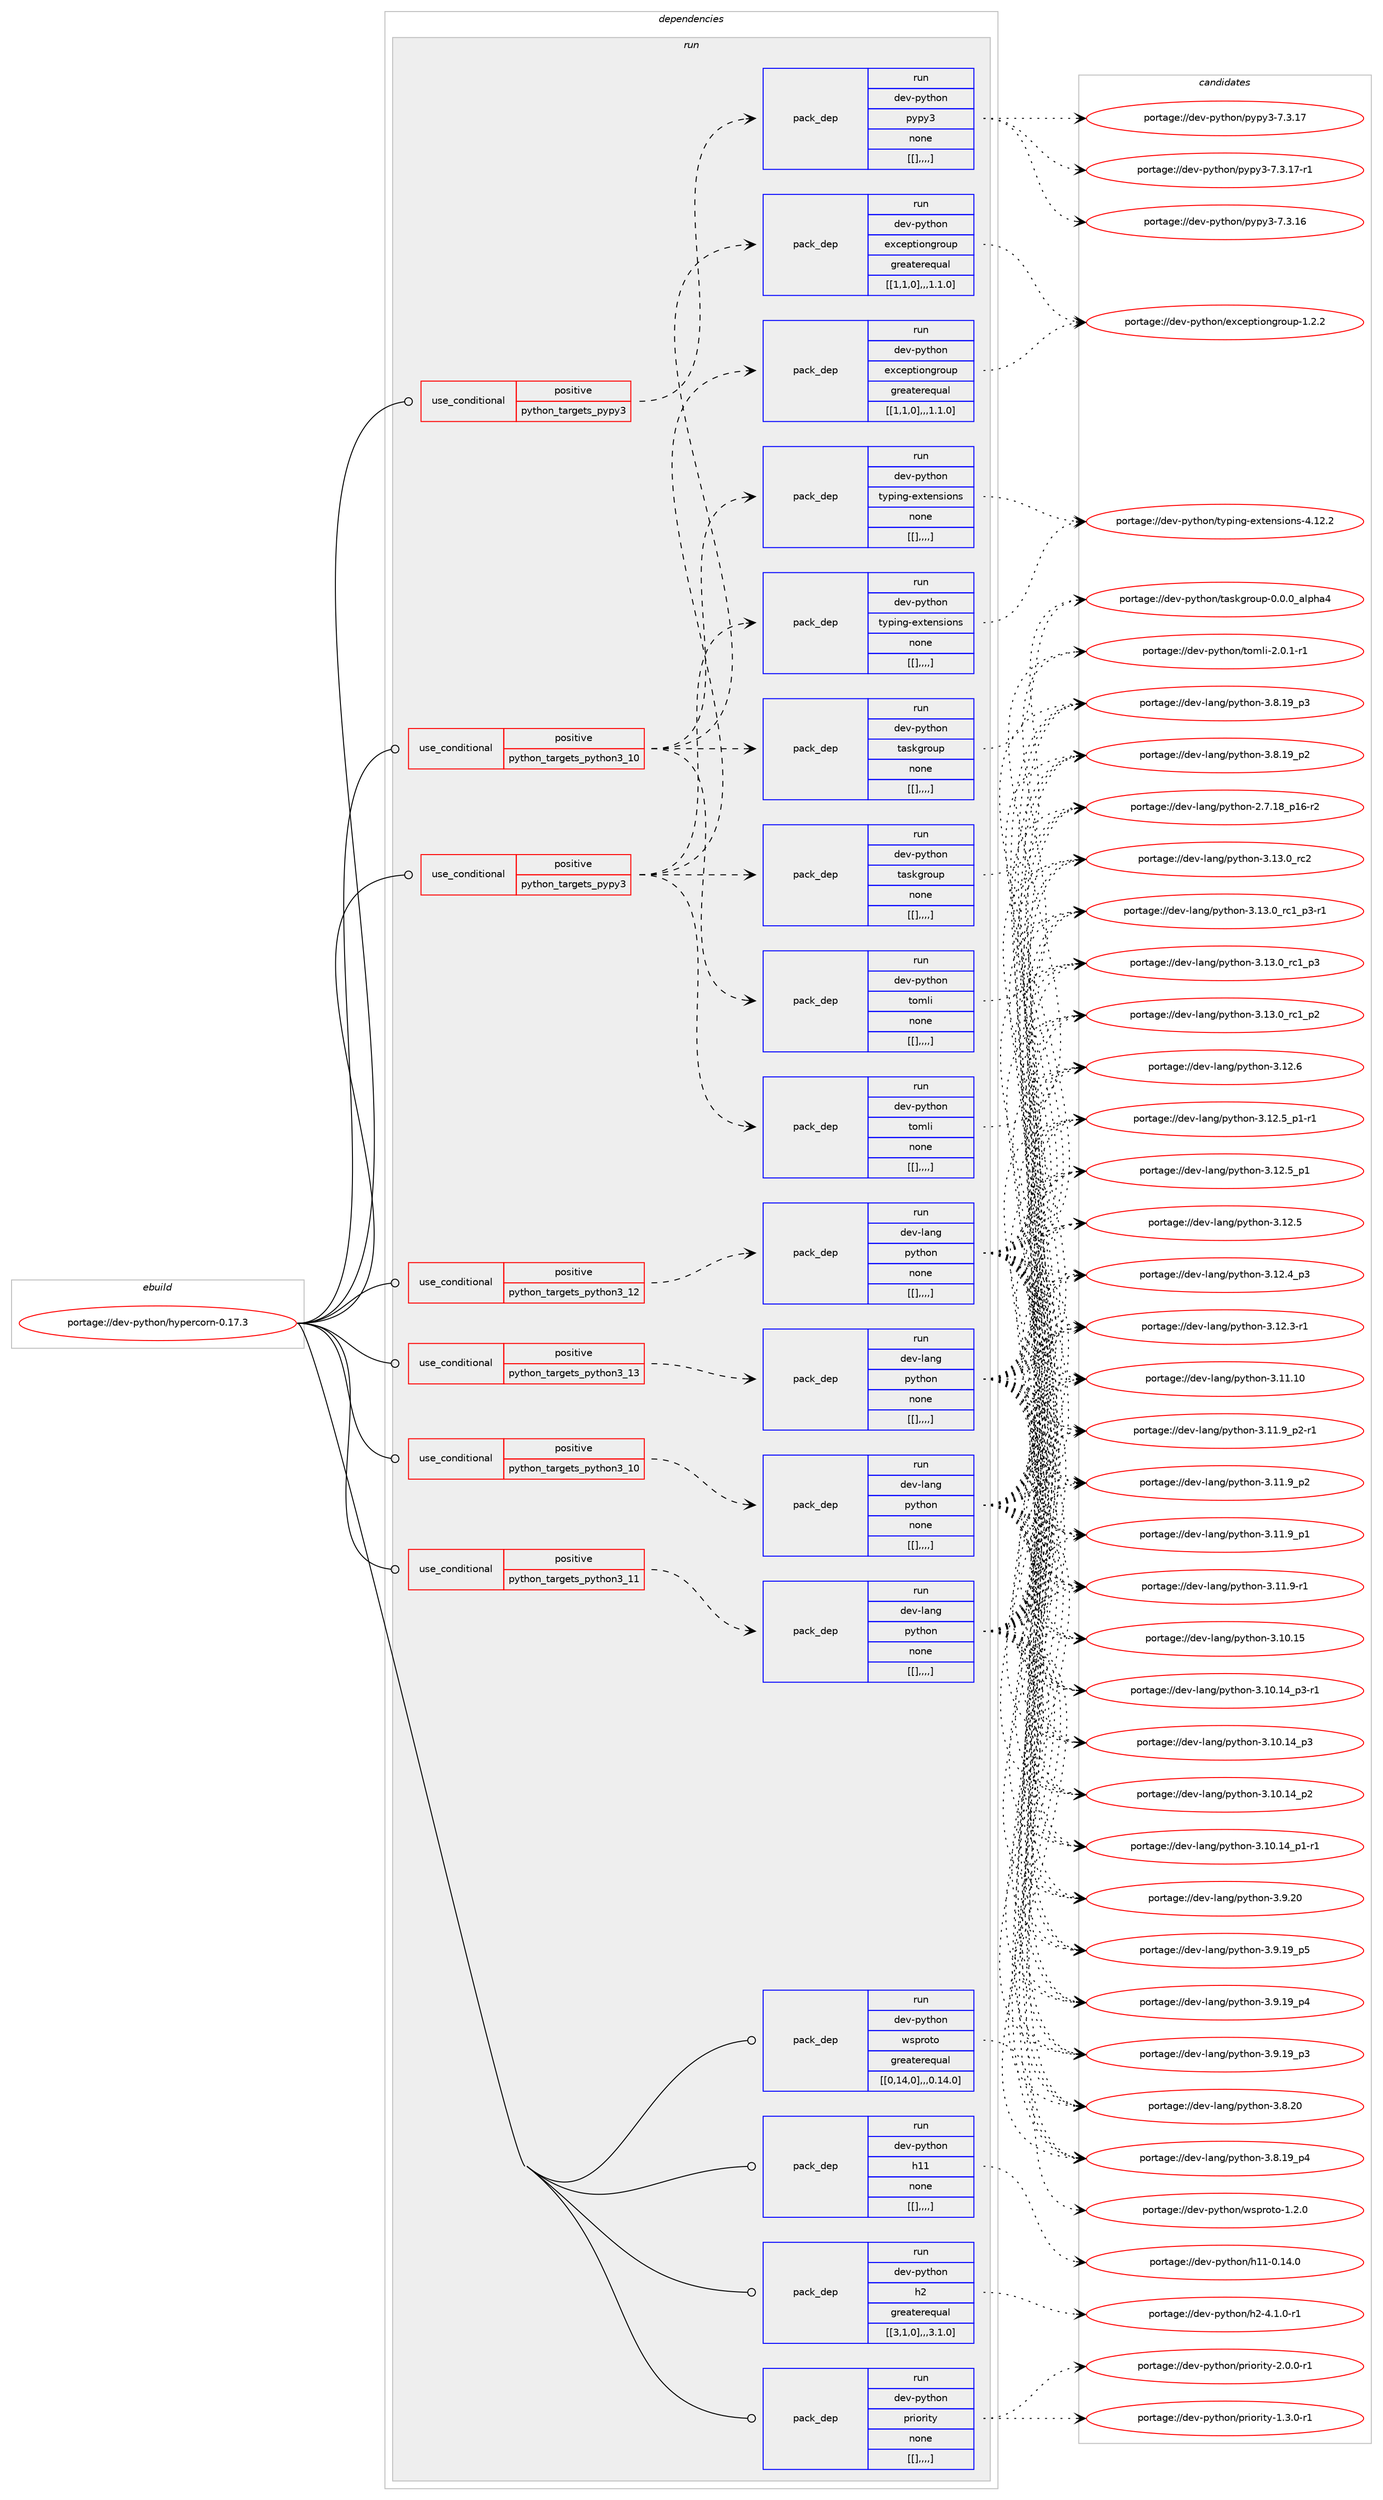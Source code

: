 digraph prolog {

# *************
# Graph options
# *************

newrank=true;
concentrate=true;
compound=true;
graph [rankdir=LR,fontname=Helvetica,fontsize=10,ranksep=1.5];#, ranksep=2.5, nodesep=0.2];
edge  [arrowhead=vee];
node  [fontname=Helvetica,fontsize=10];

# **********
# The ebuild
# **********

subgraph cluster_leftcol {
color=gray;
label=<<i>ebuild</i>>;
id [label="portage://dev-python/hypercorn-0.17.3", color=red, width=4, href="../dev-python/hypercorn-0.17.3.svg"];
}

# ****************
# The dependencies
# ****************

subgraph cluster_midcol {
color=gray;
label=<<i>dependencies</i>>;
subgraph cluster_compile {
fillcolor="#eeeeee";
style=filled;
label=<<i>compile</i>>;
}
subgraph cluster_compileandrun {
fillcolor="#eeeeee";
style=filled;
label=<<i>compile and run</i>>;
}
subgraph cluster_run {
fillcolor="#eeeeee";
style=filled;
label=<<i>run</i>>;
subgraph cond34015 {
dependency148844 [label=<<TABLE BORDER="0" CELLBORDER="1" CELLSPACING="0" CELLPADDING="4"><TR><TD ROWSPAN="3" CELLPADDING="10">use_conditional</TD></TR><TR><TD>positive</TD></TR><TR><TD>python_targets_pypy3</TD></TR></TABLE>>, shape=none, color=red];
subgraph pack113611 {
dependency148845 [label=<<TABLE BORDER="0" CELLBORDER="1" CELLSPACING="0" CELLPADDING="4" WIDTH="220"><TR><TD ROWSPAN="6" CELLPADDING="30">pack_dep</TD></TR><TR><TD WIDTH="110">run</TD></TR><TR><TD>dev-python</TD></TR><TR><TD>exceptiongroup</TD></TR><TR><TD>greaterequal</TD></TR><TR><TD>[[1,1,0],,,1.1.0]</TD></TR></TABLE>>, shape=none, color=blue];
}
dependency148844:e -> dependency148845:w [weight=20,style="dashed",arrowhead="vee"];
subgraph pack113612 {
dependency148846 [label=<<TABLE BORDER="0" CELLBORDER="1" CELLSPACING="0" CELLPADDING="4" WIDTH="220"><TR><TD ROWSPAN="6" CELLPADDING="30">pack_dep</TD></TR><TR><TD WIDTH="110">run</TD></TR><TR><TD>dev-python</TD></TR><TR><TD>taskgroup</TD></TR><TR><TD>none</TD></TR><TR><TD>[[],,,,]</TD></TR></TABLE>>, shape=none, color=blue];
}
dependency148844:e -> dependency148846:w [weight=20,style="dashed",arrowhead="vee"];
subgraph pack113613 {
dependency148847 [label=<<TABLE BORDER="0" CELLBORDER="1" CELLSPACING="0" CELLPADDING="4" WIDTH="220"><TR><TD ROWSPAN="6" CELLPADDING="30">pack_dep</TD></TR><TR><TD WIDTH="110">run</TD></TR><TR><TD>dev-python</TD></TR><TR><TD>tomli</TD></TR><TR><TD>none</TD></TR><TR><TD>[[],,,,]</TD></TR></TABLE>>, shape=none, color=blue];
}
dependency148844:e -> dependency148847:w [weight=20,style="dashed",arrowhead="vee"];
subgraph pack113614 {
dependency148848 [label=<<TABLE BORDER="0" CELLBORDER="1" CELLSPACING="0" CELLPADDING="4" WIDTH="220"><TR><TD ROWSPAN="6" CELLPADDING="30">pack_dep</TD></TR><TR><TD WIDTH="110">run</TD></TR><TR><TD>dev-python</TD></TR><TR><TD>typing-extensions</TD></TR><TR><TD>none</TD></TR><TR><TD>[[],,,,]</TD></TR></TABLE>>, shape=none, color=blue];
}
dependency148844:e -> dependency148848:w [weight=20,style="dashed",arrowhead="vee"];
}
id:e -> dependency148844:w [weight=20,style="solid",arrowhead="odot"];
subgraph cond34016 {
dependency148849 [label=<<TABLE BORDER="0" CELLBORDER="1" CELLSPACING="0" CELLPADDING="4"><TR><TD ROWSPAN="3" CELLPADDING="10">use_conditional</TD></TR><TR><TD>positive</TD></TR><TR><TD>python_targets_pypy3</TD></TR></TABLE>>, shape=none, color=red];
subgraph pack113615 {
dependency148850 [label=<<TABLE BORDER="0" CELLBORDER="1" CELLSPACING="0" CELLPADDING="4" WIDTH="220"><TR><TD ROWSPAN="6" CELLPADDING="30">pack_dep</TD></TR><TR><TD WIDTH="110">run</TD></TR><TR><TD>dev-python</TD></TR><TR><TD>pypy3</TD></TR><TR><TD>none</TD></TR><TR><TD>[[],,,,]</TD></TR></TABLE>>, shape=none, color=blue];
}
dependency148849:e -> dependency148850:w [weight=20,style="dashed",arrowhead="vee"];
}
id:e -> dependency148849:w [weight=20,style="solid",arrowhead="odot"];
subgraph cond34017 {
dependency148851 [label=<<TABLE BORDER="0" CELLBORDER="1" CELLSPACING="0" CELLPADDING="4"><TR><TD ROWSPAN="3" CELLPADDING="10">use_conditional</TD></TR><TR><TD>positive</TD></TR><TR><TD>python_targets_python3_10</TD></TR></TABLE>>, shape=none, color=red];
subgraph pack113616 {
dependency148852 [label=<<TABLE BORDER="0" CELLBORDER="1" CELLSPACING="0" CELLPADDING="4" WIDTH="220"><TR><TD ROWSPAN="6" CELLPADDING="30">pack_dep</TD></TR><TR><TD WIDTH="110">run</TD></TR><TR><TD>dev-lang</TD></TR><TR><TD>python</TD></TR><TR><TD>none</TD></TR><TR><TD>[[],,,,]</TD></TR></TABLE>>, shape=none, color=blue];
}
dependency148851:e -> dependency148852:w [weight=20,style="dashed",arrowhead="vee"];
}
id:e -> dependency148851:w [weight=20,style="solid",arrowhead="odot"];
subgraph cond34018 {
dependency148853 [label=<<TABLE BORDER="0" CELLBORDER="1" CELLSPACING="0" CELLPADDING="4"><TR><TD ROWSPAN="3" CELLPADDING="10">use_conditional</TD></TR><TR><TD>positive</TD></TR><TR><TD>python_targets_python3_10</TD></TR></TABLE>>, shape=none, color=red];
subgraph pack113617 {
dependency148854 [label=<<TABLE BORDER="0" CELLBORDER="1" CELLSPACING="0" CELLPADDING="4" WIDTH="220"><TR><TD ROWSPAN="6" CELLPADDING="30">pack_dep</TD></TR><TR><TD WIDTH="110">run</TD></TR><TR><TD>dev-python</TD></TR><TR><TD>exceptiongroup</TD></TR><TR><TD>greaterequal</TD></TR><TR><TD>[[1,1,0],,,1.1.0]</TD></TR></TABLE>>, shape=none, color=blue];
}
dependency148853:e -> dependency148854:w [weight=20,style="dashed",arrowhead="vee"];
subgraph pack113618 {
dependency148855 [label=<<TABLE BORDER="0" CELLBORDER="1" CELLSPACING="0" CELLPADDING="4" WIDTH="220"><TR><TD ROWSPAN="6" CELLPADDING="30">pack_dep</TD></TR><TR><TD WIDTH="110">run</TD></TR><TR><TD>dev-python</TD></TR><TR><TD>taskgroup</TD></TR><TR><TD>none</TD></TR><TR><TD>[[],,,,]</TD></TR></TABLE>>, shape=none, color=blue];
}
dependency148853:e -> dependency148855:w [weight=20,style="dashed",arrowhead="vee"];
subgraph pack113619 {
dependency148856 [label=<<TABLE BORDER="0" CELLBORDER="1" CELLSPACING="0" CELLPADDING="4" WIDTH="220"><TR><TD ROWSPAN="6" CELLPADDING="30">pack_dep</TD></TR><TR><TD WIDTH="110">run</TD></TR><TR><TD>dev-python</TD></TR><TR><TD>tomli</TD></TR><TR><TD>none</TD></TR><TR><TD>[[],,,,]</TD></TR></TABLE>>, shape=none, color=blue];
}
dependency148853:e -> dependency148856:w [weight=20,style="dashed",arrowhead="vee"];
subgraph pack113620 {
dependency148857 [label=<<TABLE BORDER="0" CELLBORDER="1" CELLSPACING="0" CELLPADDING="4" WIDTH="220"><TR><TD ROWSPAN="6" CELLPADDING="30">pack_dep</TD></TR><TR><TD WIDTH="110">run</TD></TR><TR><TD>dev-python</TD></TR><TR><TD>typing-extensions</TD></TR><TR><TD>none</TD></TR><TR><TD>[[],,,,]</TD></TR></TABLE>>, shape=none, color=blue];
}
dependency148853:e -> dependency148857:w [weight=20,style="dashed",arrowhead="vee"];
}
id:e -> dependency148853:w [weight=20,style="solid",arrowhead="odot"];
subgraph cond34019 {
dependency148858 [label=<<TABLE BORDER="0" CELLBORDER="1" CELLSPACING="0" CELLPADDING="4"><TR><TD ROWSPAN="3" CELLPADDING="10">use_conditional</TD></TR><TR><TD>positive</TD></TR><TR><TD>python_targets_python3_11</TD></TR></TABLE>>, shape=none, color=red];
subgraph pack113621 {
dependency148859 [label=<<TABLE BORDER="0" CELLBORDER="1" CELLSPACING="0" CELLPADDING="4" WIDTH="220"><TR><TD ROWSPAN="6" CELLPADDING="30">pack_dep</TD></TR><TR><TD WIDTH="110">run</TD></TR><TR><TD>dev-lang</TD></TR><TR><TD>python</TD></TR><TR><TD>none</TD></TR><TR><TD>[[],,,,]</TD></TR></TABLE>>, shape=none, color=blue];
}
dependency148858:e -> dependency148859:w [weight=20,style="dashed",arrowhead="vee"];
}
id:e -> dependency148858:w [weight=20,style="solid",arrowhead="odot"];
subgraph cond34020 {
dependency148860 [label=<<TABLE BORDER="0" CELLBORDER="1" CELLSPACING="0" CELLPADDING="4"><TR><TD ROWSPAN="3" CELLPADDING="10">use_conditional</TD></TR><TR><TD>positive</TD></TR><TR><TD>python_targets_python3_12</TD></TR></TABLE>>, shape=none, color=red];
subgraph pack113622 {
dependency148861 [label=<<TABLE BORDER="0" CELLBORDER="1" CELLSPACING="0" CELLPADDING="4" WIDTH="220"><TR><TD ROWSPAN="6" CELLPADDING="30">pack_dep</TD></TR><TR><TD WIDTH="110">run</TD></TR><TR><TD>dev-lang</TD></TR><TR><TD>python</TD></TR><TR><TD>none</TD></TR><TR><TD>[[],,,,]</TD></TR></TABLE>>, shape=none, color=blue];
}
dependency148860:e -> dependency148861:w [weight=20,style="dashed",arrowhead="vee"];
}
id:e -> dependency148860:w [weight=20,style="solid",arrowhead="odot"];
subgraph cond34021 {
dependency148862 [label=<<TABLE BORDER="0" CELLBORDER="1" CELLSPACING="0" CELLPADDING="4"><TR><TD ROWSPAN="3" CELLPADDING="10">use_conditional</TD></TR><TR><TD>positive</TD></TR><TR><TD>python_targets_python3_13</TD></TR></TABLE>>, shape=none, color=red];
subgraph pack113623 {
dependency148863 [label=<<TABLE BORDER="0" CELLBORDER="1" CELLSPACING="0" CELLPADDING="4" WIDTH="220"><TR><TD ROWSPAN="6" CELLPADDING="30">pack_dep</TD></TR><TR><TD WIDTH="110">run</TD></TR><TR><TD>dev-lang</TD></TR><TR><TD>python</TD></TR><TR><TD>none</TD></TR><TR><TD>[[],,,,]</TD></TR></TABLE>>, shape=none, color=blue];
}
dependency148862:e -> dependency148863:w [weight=20,style="dashed",arrowhead="vee"];
}
id:e -> dependency148862:w [weight=20,style="solid",arrowhead="odot"];
subgraph pack113624 {
dependency148864 [label=<<TABLE BORDER="0" CELLBORDER="1" CELLSPACING="0" CELLPADDING="4" WIDTH="220"><TR><TD ROWSPAN="6" CELLPADDING="30">pack_dep</TD></TR><TR><TD WIDTH="110">run</TD></TR><TR><TD>dev-python</TD></TR><TR><TD>h11</TD></TR><TR><TD>none</TD></TR><TR><TD>[[],,,,]</TD></TR></TABLE>>, shape=none, color=blue];
}
id:e -> dependency148864:w [weight=20,style="solid",arrowhead="odot"];
subgraph pack113625 {
dependency148865 [label=<<TABLE BORDER="0" CELLBORDER="1" CELLSPACING="0" CELLPADDING="4" WIDTH="220"><TR><TD ROWSPAN="6" CELLPADDING="30">pack_dep</TD></TR><TR><TD WIDTH="110">run</TD></TR><TR><TD>dev-python</TD></TR><TR><TD>h2</TD></TR><TR><TD>greaterequal</TD></TR><TR><TD>[[3,1,0],,,3.1.0]</TD></TR></TABLE>>, shape=none, color=blue];
}
id:e -> dependency148865:w [weight=20,style="solid",arrowhead="odot"];
subgraph pack113626 {
dependency148866 [label=<<TABLE BORDER="0" CELLBORDER="1" CELLSPACING="0" CELLPADDING="4" WIDTH="220"><TR><TD ROWSPAN="6" CELLPADDING="30">pack_dep</TD></TR><TR><TD WIDTH="110">run</TD></TR><TR><TD>dev-python</TD></TR><TR><TD>priority</TD></TR><TR><TD>none</TD></TR><TR><TD>[[],,,,]</TD></TR></TABLE>>, shape=none, color=blue];
}
id:e -> dependency148866:w [weight=20,style="solid",arrowhead="odot"];
subgraph pack113627 {
dependency148867 [label=<<TABLE BORDER="0" CELLBORDER="1" CELLSPACING="0" CELLPADDING="4" WIDTH="220"><TR><TD ROWSPAN="6" CELLPADDING="30">pack_dep</TD></TR><TR><TD WIDTH="110">run</TD></TR><TR><TD>dev-python</TD></TR><TR><TD>wsproto</TD></TR><TR><TD>greaterequal</TD></TR><TR><TD>[[0,14,0],,,0.14.0]</TD></TR></TABLE>>, shape=none, color=blue];
}
id:e -> dependency148867:w [weight=20,style="solid",arrowhead="odot"];
}
}

# **************
# The candidates
# **************

subgraph cluster_choices {
rank=same;
color=gray;
label=<<i>candidates</i>>;

subgraph choice113611 {
color=black;
nodesep=1;
choice100101118451121211161041111104710112099101112116105111110103114111117112454946504650 [label="portage://dev-python/exceptiongroup-1.2.2", color=red, width=4,href="../dev-python/exceptiongroup-1.2.2.svg"];
dependency148845:e -> choice100101118451121211161041111104710112099101112116105111110103114111117112454946504650:w [style=dotted,weight="100"];
}
subgraph choice113612 {
color=black;
nodesep=1;
choice10010111845112121116104111110471169711510710311411111711245484648464895971081121049752 [label="portage://dev-python/taskgroup-0.0.0_alpha4", color=red, width=4,href="../dev-python/taskgroup-0.0.0_alpha4.svg"];
dependency148846:e -> choice10010111845112121116104111110471169711510710311411111711245484648464895971081121049752:w [style=dotted,weight="100"];
}
subgraph choice113613 {
color=black;
nodesep=1;
choice10010111845112121116104111110471161111091081054550464846494511449 [label="portage://dev-python/tomli-2.0.1-r1", color=red, width=4,href="../dev-python/tomli-2.0.1-r1.svg"];
dependency148847:e -> choice10010111845112121116104111110471161111091081054550464846494511449:w [style=dotted,weight="100"];
}
subgraph choice113614 {
color=black;
nodesep=1;
choice10010111845112121116104111110471161211121051101034510112011610111011510511111011545524649504650 [label="portage://dev-python/typing-extensions-4.12.2", color=red, width=4,href="../dev-python/typing-extensions-4.12.2.svg"];
dependency148848:e -> choice10010111845112121116104111110471161211121051101034510112011610111011510511111011545524649504650:w [style=dotted,weight="100"];
}
subgraph choice113615 {
color=black;
nodesep=1;
choice100101118451121211161041111104711212111212151455546514649554511449 [label="portage://dev-python/pypy3-7.3.17-r1", color=red, width=4,href="../dev-python/pypy3-7.3.17-r1.svg"];
choice10010111845112121116104111110471121211121215145554651464955 [label="portage://dev-python/pypy3-7.3.17", color=red, width=4,href="../dev-python/pypy3-7.3.17.svg"];
choice10010111845112121116104111110471121211121215145554651464954 [label="portage://dev-python/pypy3-7.3.16", color=red, width=4,href="../dev-python/pypy3-7.3.16.svg"];
dependency148850:e -> choice100101118451121211161041111104711212111212151455546514649554511449:w [style=dotted,weight="100"];
dependency148850:e -> choice10010111845112121116104111110471121211121215145554651464955:w [style=dotted,weight="100"];
dependency148850:e -> choice10010111845112121116104111110471121211121215145554651464954:w [style=dotted,weight="100"];
}
subgraph choice113616 {
color=black;
nodesep=1;
choice10010111845108971101034711212111610411111045514649514648951149950 [label="portage://dev-lang/python-3.13.0_rc2", color=red, width=4,href="../dev-lang/python-3.13.0_rc2.svg"];
choice1001011184510897110103471121211161041111104551464951464895114994995112514511449 [label="portage://dev-lang/python-3.13.0_rc1_p3-r1", color=red, width=4,href="../dev-lang/python-3.13.0_rc1_p3-r1.svg"];
choice100101118451089711010347112121116104111110455146495146489511499499511251 [label="portage://dev-lang/python-3.13.0_rc1_p3", color=red, width=4,href="../dev-lang/python-3.13.0_rc1_p3.svg"];
choice100101118451089711010347112121116104111110455146495146489511499499511250 [label="portage://dev-lang/python-3.13.0_rc1_p2", color=red, width=4,href="../dev-lang/python-3.13.0_rc1_p2.svg"];
choice10010111845108971101034711212111610411111045514649504654 [label="portage://dev-lang/python-3.12.6", color=red, width=4,href="../dev-lang/python-3.12.6.svg"];
choice1001011184510897110103471121211161041111104551464950465395112494511449 [label="portage://dev-lang/python-3.12.5_p1-r1", color=red, width=4,href="../dev-lang/python-3.12.5_p1-r1.svg"];
choice100101118451089711010347112121116104111110455146495046539511249 [label="portage://dev-lang/python-3.12.5_p1", color=red, width=4,href="../dev-lang/python-3.12.5_p1.svg"];
choice10010111845108971101034711212111610411111045514649504653 [label="portage://dev-lang/python-3.12.5", color=red, width=4,href="../dev-lang/python-3.12.5.svg"];
choice100101118451089711010347112121116104111110455146495046529511251 [label="portage://dev-lang/python-3.12.4_p3", color=red, width=4,href="../dev-lang/python-3.12.4_p3.svg"];
choice100101118451089711010347112121116104111110455146495046514511449 [label="portage://dev-lang/python-3.12.3-r1", color=red, width=4,href="../dev-lang/python-3.12.3-r1.svg"];
choice1001011184510897110103471121211161041111104551464949464948 [label="portage://dev-lang/python-3.11.10", color=red, width=4,href="../dev-lang/python-3.11.10.svg"];
choice1001011184510897110103471121211161041111104551464949465795112504511449 [label="portage://dev-lang/python-3.11.9_p2-r1", color=red, width=4,href="../dev-lang/python-3.11.9_p2-r1.svg"];
choice100101118451089711010347112121116104111110455146494946579511250 [label="portage://dev-lang/python-3.11.9_p2", color=red, width=4,href="../dev-lang/python-3.11.9_p2.svg"];
choice100101118451089711010347112121116104111110455146494946579511249 [label="portage://dev-lang/python-3.11.9_p1", color=red, width=4,href="../dev-lang/python-3.11.9_p1.svg"];
choice100101118451089711010347112121116104111110455146494946574511449 [label="portage://dev-lang/python-3.11.9-r1", color=red, width=4,href="../dev-lang/python-3.11.9-r1.svg"];
choice1001011184510897110103471121211161041111104551464948464953 [label="portage://dev-lang/python-3.10.15", color=red, width=4,href="../dev-lang/python-3.10.15.svg"];
choice100101118451089711010347112121116104111110455146494846495295112514511449 [label="portage://dev-lang/python-3.10.14_p3-r1", color=red, width=4,href="../dev-lang/python-3.10.14_p3-r1.svg"];
choice10010111845108971101034711212111610411111045514649484649529511251 [label="portage://dev-lang/python-3.10.14_p3", color=red, width=4,href="../dev-lang/python-3.10.14_p3.svg"];
choice10010111845108971101034711212111610411111045514649484649529511250 [label="portage://dev-lang/python-3.10.14_p2", color=red, width=4,href="../dev-lang/python-3.10.14_p2.svg"];
choice100101118451089711010347112121116104111110455146494846495295112494511449 [label="portage://dev-lang/python-3.10.14_p1-r1", color=red, width=4,href="../dev-lang/python-3.10.14_p1-r1.svg"];
choice10010111845108971101034711212111610411111045514657465048 [label="portage://dev-lang/python-3.9.20", color=red, width=4,href="../dev-lang/python-3.9.20.svg"];
choice100101118451089711010347112121116104111110455146574649579511253 [label="portage://dev-lang/python-3.9.19_p5", color=red, width=4,href="../dev-lang/python-3.9.19_p5.svg"];
choice100101118451089711010347112121116104111110455146574649579511252 [label="portage://dev-lang/python-3.9.19_p4", color=red, width=4,href="../dev-lang/python-3.9.19_p4.svg"];
choice100101118451089711010347112121116104111110455146574649579511251 [label="portage://dev-lang/python-3.9.19_p3", color=red, width=4,href="../dev-lang/python-3.9.19_p3.svg"];
choice10010111845108971101034711212111610411111045514656465048 [label="portage://dev-lang/python-3.8.20", color=red, width=4,href="../dev-lang/python-3.8.20.svg"];
choice100101118451089711010347112121116104111110455146564649579511252 [label="portage://dev-lang/python-3.8.19_p4", color=red, width=4,href="../dev-lang/python-3.8.19_p4.svg"];
choice100101118451089711010347112121116104111110455146564649579511251 [label="portage://dev-lang/python-3.8.19_p3", color=red, width=4,href="../dev-lang/python-3.8.19_p3.svg"];
choice100101118451089711010347112121116104111110455146564649579511250 [label="portage://dev-lang/python-3.8.19_p2", color=red, width=4,href="../dev-lang/python-3.8.19_p2.svg"];
choice100101118451089711010347112121116104111110455046554649569511249544511450 [label="portage://dev-lang/python-2.7.18_p16-r2", color=red, width=4,href="../dev-lang/python-2.7.18_p16-r2.svg"];
dependency148852:e -> choice10010111845108971101034711212111610411111045514649514648951149950:w [style=dotted,weight="100"];
dependency148852:e -> choice1001011184510897110103471121211161041111104551464951464895114994995112514511449:w [style=dotted,weight="100"];
dependency148852:e -> choice100101118451089711010347112121116104111110455146495146489511499499511251:w [style=dotted,weight="100"];
dependency148852:e -> choice100101118451089711010347112121116104111110455146495146489511499499511250:w [style=dotted,weight="100"];
dependency148852:e -> choice10010111845108971101034711212111610411111045514649504654:w [style=dotted,weight="100"];
dependency148852:e -> choice1001011184510897110103471121211161041111104551464950465395112494511449:w [style=dotted,weight="100"];
dependency148852:e -> choice100101118451089711010347112121116104111110455146495046539511249:w [style=dotted,weight="100"];
dependency148852:e -> choice10010111845108971101034711212111610411111045514649504653:w [style=dotted,weight="100"];
dependency148852:e -> choice100101118451089711010347112121116104111110455146495046529511251:w [style=dotted,weight="100"];
dependency148852:e -> choice100101118451089711010347112121116104111110455146495046514511449:w [style=dotted,weight="100"];
dependency148852:e -> choice1001011184510897110103471121211161041111104551464949464948:w [style=dotted,weight="100"];
dependency148852:e -> choice1001011184510897110103471121211161041111104551464949465795112504511449:w [style=dotted,weight="100"];
dependency148852:e -> choice100101118451089711010347112121116104111110455146494946579511250:w [style=dotted,weight="100"];
dependency148852:e -> choice100101118451089711010347112121116104111110455146494946579511249:w [style=dotted,weight="100"];
dependency148852:e -> choice100101118451089711010347112121116104111110455146494946574511449:w [style=dotted,weight="100"];
dependency148852:e -> choice1001011184510897110103471121211161041111104551464948464953:w [style=dotted,weight="100"];
dependency148852:e -> choice100101118451089711010347112121116104111110455146494846495295112514511449:w [style=dotted,weight="100"];
dependency148852:e -> choice10010111845108971101034711212111610411111045514649484649529511251:w [style=dotted,weight="100"];
dependency148852:e -> choice10010111845108971101034711212111610411111045514649484649529511250:w [style=dotted,weight="100"];
dependency148852:e -> choice100101118451089711010347112121116104111110455146494846495295112494511449:w [style=dotted,weight="100"];
dependency148852:e -> choice10010111845108971101034711212111610411111045514657465048:w [style=dotted,weight="100"];
dependency148852:e -> choice100101118451089711010347112121116104111110455146574649579511253:w [style=dotted,weight="100"];
dependency148852:e -> choice100101118451089711010347112121116104111110455146574649579511252:w [style=dotted,weight="100"];
dependency148852:e -> choice100101118451089711010347112121116104111110455146574649579511251:w [style=dotted,weight="100"];
dependency148852:e -> choice10010111845108971101034711212111610411111045514656465048:w [style=dotted,weight="100"];
dependency148852:e -> choice100101118451089711010347112121116104111110455146564649579511252:w [style=dotted,weight="100"];
dependency148852:e -> choice100101118451089711010347112121116104111110455146564649579511251:w [style=dotted,weight="100"];
dependency148852:e -> choice100101118451089711010347112121116104111110455146564649579511250:w [style=dotted,weight="100"];
dependency148852:e -> choice100101118451089711010347112121116104111110455046554649569511249544511450:w [style=dotted,weight="100"];
}
subgraph choice113617 {
color=black;
nodesep=1;
choice100101118451121211161041111104710112099101112116105111110103114111117112454946504650 [label="portage://dev-python/exceptiongroup-1.2.2", color=red, width=4,href="../dev-python/exceptiongroup-1.2.2.svg"];
dependency148854:e -> choice100101118451121211161041111104710112099101112116105111110103114111117112454946504650:w [style=dotted,weight="100"];
}
subgraph choice113618 {
color=black;
nodesep=1;
choice10010111845112121116104111110471169711510710311411111711245484648464895971081121049752 [label="portage://dev-python/taskgroup-0.0.0_alpha4", color=red, width=4,href="../dev-python/taskgroup-0.0.0_alpha4.svg"];
dependency148855:e -> choice10010111845112121116104111110471169711510710311411111711245484648464895971081121049752:w [style=dotted,weight="100"];
}
subgraph choice113619 {
color=black;
nodesep=1;
choice10010111845112121116104111110471161111091081054550464846494511449 [label="portage://dev-python/tomli-2.0.1-r1", color=red, width=4,href="../dev-python/tomli-2.0.1-r1.svg"];
dependency148856:e -> choice10010111845112121116104111110471161111091081054550464846494511449:w [style=dotted,weight="100"];
}
subgraph choice113620 {
color=black;
nodesep=1;
choice10010111845112121116104111110471161211121051101034510112011610111011510511111011545524649504650 [label="portage://dev-python/typing-extensions-4.12.2", color=red, width=4,href="../dev-python/typing-extensions-4.12.2.svg"];
dependency148857:e -> choice10010111845112121116104111110471161211121051101034510112011610111011510511111011545524649504650:w [style=dotted,weight="100"];
}
subgraph choice113621 {
color=black;
nodesep=1;
choice10010111845108971101034711212111610411111045514649514648951149950 [label="portage://dev-lang/python-3.13.0_rc2", color=red, width=4,href="../dev-lang/python-3.13.0_rc2.svg"];
choice1001011184510897110103471121211161041111104551464951464895114994995112514511449 [label="portage://dev-lang/python-3.13.0_rc1_p3-r1", color=red, width=4,href="../dev-lang/python-3.13.0_rc1_p3-r1.svg"];
choice100101118451089711010347112121116104111110455146495146489511499499511251 [label="portage://dev-lang/python-3.13.0_rc1_p3", color=red, width=4,href="../dev-lang/python-3.13.0_rc1_p3.svg"];
choice100101118451089711010347112121116104111110455146495146489511499499511250 [label="portage://dev-lang/python-3.13.0_rc1_p2", color=red, width=4,href="../dev-lang/python-3.13.0_rc1_p2.svg"];
choice10010111845108971101034711212111610411111045514649504654 [label="portage://dev-lang/python-3.12.6", color=red, width=4,href="../dev-lang/python-3.12.6.svg"];
choice1001011184510897110103471121211161041111104551464950465395112494511449 [label="portage://dev-lang/python-3.12.5_p1-r1", color=red, width=4,href="../dev-lang/python-3.12.5_p1-r1.svg"];
choice100101118451089711010347112121116104111110455146495046539511249 [label="portage://dev-lang/python-3.12.5_p1", color=red, width=4,href="../dev-lang/python-3.12.5_p1.svg"];
choice10010111845108971101034711212111610411111045514649504653 [label="portage://dev-lang/python-3.12.5", color=red, width=4,href="../dev-lang/python-3.12.5.svg"];
choice100101118451089711010347112121116104111110455146495046529511251 [label="portage://dev-lang/python-3.12.4_p3", color=red, width=4,href="../dev-lang/python-3.12.4_p3.svg"];
choice100101118451089711010347112121116104111110455146495046514511449 [label="portage://dev-lang/python-3.12.3-r1", color=red, width=4,href="../dev-lang/python-3.12.3-r1.svg"];
choice1001011184510897110103471121211161041111104551464949464948 [label="portage://dev-lang/python-3.11.10", color=red, width=4,href="../dev-lang/python-3.11.10.svg"];
choice1001011184510897110103471121211161041111104551464949465795112504511449 [label="portage://dev-lang/python-3.11.9_p2-r1", color=red, width=4,href="../dev-lang/python-3.11.9_p2-r1.svg"];
choice100101118451089711010347112121116104111110455146494946579511250 [label="portage://dev-lang/python-3.11.9_p2", color=red, width=4,href="../dev-lang/python-3.11.9_p2.svg"];
choice100101118451089711010347112121116104111110455146494946579511249 [label="portage://dev-lang/python-3.11.9_p1", color=red, width=4,href="../dev-lang/python-3.11.9_p1.svg"];
choice100101118451089711010347112121116104111110455146494946574511449 [label="portage://dev-lang/python-3.11.9-r1", color=red, width=4,href="../dev-lang/python-3.11.9-r1.svg"];
choice1001011184510897110103471121211161041111104551464948464953 [label="portage://dev-lang/python-3.10.15", color=red, width=4,href="../dev-lang/python-3.10.15.svg"];
choice100101118451089711010347112121116104111110455146494846495295112514511449 [label="portage://dev-lang/python-3.10.14_p3-r1", color=red, width=4,href="../dev-lang/python-3.10.14_p3-r1.svg"];
choice10010111845108971101034711212111610411111045514649484649529511251 [label="portage://dev-lang/python-3.10.14_p3", color=red, width=4,href="../dev-lang/python-3.10.14_p3.svg"];
choice10010111845108971101034711212111610411111045514649484649529511250 [label="portage://dev-lang/python-3.10.14_p2", color=red, width=4,href="../dev-lang/python-3.10.14_p2.svg"];
choice100101118451089711010347112121116104111110455146494846495295112494511449 [label="portage://dev-lang/python-3.10.14_p1-r1", color=red, width=4,href="../dev-lang/python-3.10.14_p1-r1.svg"];
choice10010111845108971101034711212111610411111045514657465048 [label="portage://dev-lang/python-3.9.20", color=red, width=4,href="../dev-lang/python-3.9.20.svg"];
choice100101118451089711010347112121116104111110455146574649579511253 [label="portage://dev-lang/python-3.9.19_p5", color=red, width=4,href="../dev-lang/python-3.9.19_p5.svg"];
choice100101118451089711010347112121116104111110455146574649579511252 [label="portage://dev-lang/python-3.9.19_p4", color=red, width=4,href="../dev-lang/python-3.9.19_p4.svg"];
choice100101118451089711010347112121116104111110455146574649579511251 [label="portage://dev-lang/python-3.9.19_p3", color=red, width=4,href="../dev-lang/python-3.9.19_p3.svg"];
choice10010111845108971101034711212111610411111045514656465048 [label="portage://dev-lang/python-3.8.20", color=red, width=4,href="../dev-lang/python-3.8.20.svg"];
choice100101118451089711010347112121116104111110455146564649579511252 [label="portage://dev-lang/python-3.8.19_p4", color=red, width=4,href="../dev-lang/python-3.8.19_p4.svg"];
choice100101118451089711010347112121116104111110455146564649579511251 [label="portage://dev-lang/python-3.8.19_p3", color=red, width=4,href="../dev-lang/python-3.8.19_p3.svg"];
choice100101118451089711010347112121116104111110455146564649579511250 [label="portage://dev-lang/python-3.8.19_p2", color=red, width=4,href="../dev-lang/python-3.8.19_p2.svg"];
choice100101118451089711010347112121116104111110455046554649569511249544511450 [label="portage://dev-lang/python-2.7.18_p16-r2", color=red, width=4,href="../dev-lang/python-2.7.18_p16-r2.svg"];
dependency148859:e -> choice10010111845108971101034711212111610411111045514649514648951149950:w [style=dotted,weight="100"];
dependency148859:e -> choice1001011184510897110103471121211161041111104551464951464895114994995112514511449:w [style=dotted,weight="100"];
dependency148859:e -> choice100101118451089711010347112121116104111110455146495146489511499499511251:w [style=dotted,weight="100"];
dependency148859:e -> choice100101118451089711010347112121116104111110455146495146489511499499511250:w [style=dotted,weight="100"];
dependency148859:e -> choice10010111845108971101034711212111610411111045514649504654:w [style=dotted,weight="100"];
dependency148859:e -> choice1001011184510897110103471121211161041111104551464950465395112494511449:w [style=dotted,weight="100"];
dependency148859:e -> choice100101118451089711010347112121116104111110455146495046539511249:w [style=dotted,weight="100"];
dependency148859:e -> choice10010111845108971101034711212111610411111045514649504653:w [style=dotted,weight="100"];
dependency148859:e -> choice100101118451089711010347112121116104111110455146495046529511251:w [style=dotted,weight="100"];
dependency148859:e -> choice100101118451089711010347112121116104111110455146495046514511449:w [style=dotted,weight="100"];
dependency148859:e -> choice1001011184510897110103471121211161041111104551464949464948:w [style=dotted,weight="100"];
dependency148859:e -> choice1001011184510897110103471121211161041111104551464949465795112504511449:w [style=dotted,weight="100"];
dependency148859:e -> choice100101118451089711010347112121116104111110455146494946579511250:w [style=dotted,weight="100"];
dependency148859:e -> choice100101118451089711010347112121116104111110455146494946579511249:w [style=dotted,weight="100"];
dependency148859:e -> choice100101118451089711010347112121116104111110455146494946574511449:w [style=dotted,weight="100"];
dependency148859:e -> choice1001011184510897110103471121211161041111104551464948464953:w [style=dotted,weight="100"];
dependency148859:e -> choice100101118451089711010347112121116104111110455146494846495295112514511449:w [style=dotted,weight="100"];
dependency148859:e -> choice10010111845108971101034711212111610411111045514649484649529511251:w [style=dotted,weight="100"];
dependency148859:e -> choice10010111845108971101034711212111610411111045514649484649529511250:w [style=dotted,weight="100"];
dependency148859:e -> choice100101118451089711010347112121116104111110455146494846495295112494511449:w [style=dotted,weight="100"];
dependency148859:e -> choice10010111845108971101034711212111610411111045514657465048:w [style=dotted,weight="100"];
dependency148859:e -> choice100101118451089711010347112121116104111110455146574649579511253:w [style=dotted,weight="100"];
dependency148859:e -> choice100101118451089711010347112121116104111110455146574649579511252:w [style=dotted,weight="100"];
dependency148859:e -> choice100101118451089711010347112121116104111110455146574649579511251:w [style=dotted,weight="100"];
dependency148859:e -> choice10010111845108971101034711212111610411111045514656465048:w [style=dotted,weight="100"];
dependency148859:e -> choice100101118451089711010347112121116104111110455146564649579511252:w [style=dotted,weight="100"];
dependency148859:e -> choice100101118451089711010347112121116104111110455146564649579511251:w [style=dotted,weight="100"];
dependency148859:e -> choice100101118451089711010347112121116104111110455146564649579511250:w [style=dotted,weight="100"];
dependency148859:e -> choice100101118451089711010347112121116104111110455046554649569511249544511450:w [style=dotted,weight="100"];
}
subgraph choice113622 {
color=black;
nodesep=1;
choice10010111845108971101034711212111610411111045514649514648951149950 [label="portage://dev-lang/python-3.13.0_rc2", color=red, width=4,href="../dev-lang/python-3.13.0_rc2.svg"];
choice1001011184510897110103471121211161041111104551464951464895114994995112514511449 [label="portage://dev-lang/python-3.13.0_rc1_p3-r1", color=red, width=4,href="../dev-lang/python-3.13.0_rc1_p3-r1.svg"];
choice100101118451089711010347112121116104111110455146495146489511499499511251 [label="portage://dev-lang/python-3.13.0_rc1_p3", color=red, width=4,href="../dev-lang/python-3.13.0_rc1_p3.svg"];
choice100101118451089711010347112121116104111110455146495146489511499499511250 [label="portage://dev-lang/python-3.13.0_rc1_p2", color=red, width=4,href="../dev-lang/python-3.13.0_rc1_p2.svg"];
choice10010111845108971101034711212111610411111045514649504654 [label="portage://dev-lang/python-3.12.6", color=red, width=4,href="../dev-lang/python-3.12.6.svg"];
choice1001011184510897110103471121211161041111104551464950465395112494511449 [label="portage://dev-lang/python-3.12.5_p1-r1", color=red, width=4,href="../dev-lang/python-3.12.5_p1-r1.svg"];
choice100101118451089711010347112121116104111110455146495046539511249 [label="portage://dev-lang/python-3.12.5_p1", color=red, width=4,href="../dev-lang/python-3.12.5_p1.svg"];
choice10010111845108971101034711212111610411111045514649504653 [label="portage://dev-lang/python-3.12.5", color=red, width=4,href="../dev-lang/python-3.12.5.svg"];
choice100101118451089711010347112121116104111110455146495046529511251 [label="portage://dev-lang/python-3.12.4_p3", color=red, width=4,href="../dev-lang/python-3.12.4_p3.svg"];
choice100101118451089711010347112121116104111110455146495046514511449 [label="portage://dev-lang/python-3.12.3-r1", color=red, width=4,href="../dev-lang/python-3.12.3-r1.svg"];
choice1001011184510897110103471121211161041111104551464949464948 [label="portage://dev-lang/python-3.11.10", color=red, width=4,href="../dev-lang/python-3.11.10.svg"];
choice1001011184510897110103471121211161041111104551464949465795112504511449 [label="portage://dev-lang/python-3.11.9_p2-r1", color=red, width=4,href="../dev-lang/python-3.11.9_p2-r1.svg"];
choice100101118451089711010347112121116104111110455146494946579511250 [label="portage://dev-lang/python-3.11.9_p2", color=red, width=4,href="../dev-lang/python-3.11.9_p2.svg"];
choice100101118451089711010347112121116104111110455146494946579511249 [label="portage://dev-lang/python-3.11.9_p1", color=red, width=4,href="../dev-lang/python-3.11.9_p1.svg"];
choice100101118451089711010347112121116104111110455146494946574511449 [label="portage://dev-lang/python-3.11.9-r1", color=red, width=4,href="../dev-lang/python-3.11.9-r1.svg"];
choice1001011184510897110103471121211161041111104551464948464953 [label="portage://dev-lang/python-3.10.15", color=red, width=4,href="../dev-lang/python-3.10.15.svg"];
choice100101118451089711010347112121116104111110455146494846495295112514511449 [label="portage://dev-lang/python-3.10.14_p3-r1", color=red, width=4,href="../dev-lang/python-3.10.14_p3-r1.svg"];
choice10010111845108971101034711212111610411111045514649484649529511251 [label="portage://dev-lang/python-3.10.14_p3", color=red, width=4,href="../dev-lang/python-3.10.14_p3.svg"];
choice10010111845108971101034711212111610411111045514649484649529511250 [label="portage://dev-lang/python-3.10.14_p2", color=red, width=4,href="../dev-lang/python-3.10.14_p2.svg"];
choice100101118451089711010347112121116104111110455146494846495295112494511449 [label="portage://dev-lang/python-3.10.14_p1-r1", color=red, width=4,href="../dev-lang/python-3.10.14_p1-r1.svg"];
choice10010111845108971101034711212111610411111045514657465048 [label="portage://dev-lang/python-3.9.20", color=red, width=4,href="../dev-lang/python-3.9.20.svg"];
choice100101118451089711010347112121116104111110455146574649579511253 [label="portage://dev-lang/python-3.9.19_p5", color=red, width=4,href="../dev-lang/python-3.9.19_p5.svg"];
choice100101118451089711010347112121116104111110455146574649579511252 [label="portage://dev-lang/python-3.9.19_p4", color=red, width=4,href="../dev-lang/python-3.9.19_p4.svg"];
choice100101118451089711010347112121116104111110455146574649579511251 [label="portage://dev-lang/python-3.9.19_p3", color=red, width=4,href="../dev-lang/python-3.9.19_p3.svg"];
choice10010111845108971101034711212111610411111045514656465048 [label="portage://dev-lang/python-3.8.20", color=red, width=4,href="../dev-lang/python-3.8.20.svg"];
choice100101118451089711010347112121116104111110455146564649579511252 [label="portage://dev-lang/python-3.8.19_p4", color=red, width=4,href="../dev-lang/python-3.8.19_p4.svg"];
choice100101118451089711010347112121116104111110455146564649579511251 [label="portage://dev-lang/python-3.8.19_p3", color=red, width=4,href="../dev-lang/python-3.8.19_p3.svg"];
choice100101118451089711010347112121116104111110455146564649579511250 [label="portage://dev-lang/python-3.8.19_p2", color=red, width=4,href="../dev-lang/python-3.8.19_p2.svg"];
choice100101118451089711010347112121116104111110455046554649569511249544511450 [label="portage://dev-lang/python-2.7.18_p16-r2", color=red, width=4,href="../dev-lang/python-2.7.18_p16-r2.svg"];
dependency148861:e -> choice10010111845108971101034711212111610411111045514649514648951149950:w [style=dotted,weight="100"];
dependency148861:e -> choice1001011184510897110103471121211161041111104551464951464895114994995112514511449:w [style=dotted,weight="100"];
dependency148861:e -> choice100101118451089711010347112121116104111110455146495146489511499499511251:w [style=dotted,weight="100"];
dependency148861:e -> choice100101118451089711010347112121116104111110455146495146489511499499511250:w [style=dotted,weight="100"];
dependency148861:e -> choice10010111845108971101034711212111610411111045514649504654:w [style=dotted,weight="100"];
dependency148861:e -> choice1001011184510897110103471121211161041111104551464950465395112494511449:w [style=dotted,weight="100"];
dependency148861:e -> choice100101118451089711010347112121116104111110455146495046539511249:w [style=dotted,weight="100"];
dependency148861:e -> choice10010111845108971101034711212111610411111045514649504653:w [style=dotted,weight="100"];
dependency148861:e -> choice100101118451089711010347112121116104111110455146495046529511251:w [style=dotted,weight="100"];
dependency148861:e -> choice100101118451089711010347112121116104111110455146495046514511449:w [style=dotted,weight="100"];
dependency148861:e -> choice1001011184510897110103471121211161041111104551464949464948:w [style=dotted,weight="100"];
dependency148861:e -> choice1001011184510897110103471121211161041111104551464949465795112504511449:w [style=dotted,weight="100"];
dependency148861:e -> choice100101118451089711010347112121116104111110455146494946579511250:w [style=dotted,weight="100"];
dependency148861:e -> choice100101118451089711010347112121116104111110455146494946579511249:w [style=dotted,weight="100"];
dependency148861:e -> choice100101118451089711010347112121116104111110455146494946574511449:w [style=dotted,weight="100"];
dependency148861:e -> choice1001011184510897110103471121211161041111104551464948464953:w [style=dotted,weight="100"];
dependency148861:e -> choice100101118451089711010347112121116104111110455146494846495295112514511449:w [style=dotted,weight="100"];
dependency148861:e -> choice10010111845108971101034711212111610411111045514649484649529511251:w [style=dotted,weight="100"];
dependency148861:e -> choice10010111845108971101034711212111610411111045514649484649529511250:w [style=dotted,weight="100"];
dependency148861:e -> choice100101118451089711010347112121116104111110455146494846495295112494511449:w [style=dotted,weight="100"];
dependency148861:e -> choice10010111845108971101034711212111610411111045514657465048:w [style=dotted,weight="100"];
dependency148861:e -> choice100101118451089711010347112121116104111110455146574649579511253:w [style=dotted,weight="100"];
dependency148861:e -> choice100101118451089711010347112121116104111110455146574649579511252:w [style=dotted,weight="100"];
dependency148861:e -> choice100101118451089711010347112121116104111110455146574649579511251:w [style=dotted,weight="100"];
dependency148861:e -> choice10010111845108971101034711212111610411111045514656465048:w [style=dotted,weight="100"];
dependency148861:e -> choice100101118451089711010347112121116104111110455146564649579511252:w [style=dotted,weight="100"];
dependency148861:e -> choice100101118451089711010347112121116104111110455146564649579511251:w [style=dotted,weight="100"];
dependency148861:e -> choice100101118451089711010347112121116104111110455146564649579511250:w [style=dotted,weight="100"];
dependency148861:e -> choice100101118451089711010347112121116104111110455046554649569511249544511450:w [style=dotted,weight="100"];
}
subgraph choice113623 {
color=black;
nodesep=1;
choice10010111845108971101034711212111610411111045514649514648951149950 [label="portage://dev-lang/python-3.13.0_rc2", color=red, width=4,href="../dev-lang/python-3.13.0_rc2.svg"];
choice1001011184510897110103471121211161041111104551464951464895114994995112514511449 [label="portage://dev-lang/python-3.13.0_rc1_p3-r1", color=red, width=4,href="../dev-lang/python-3.13.0_rc1_p3-r1.svg"];
choice100101118451089711010347112121116104111110455146495146489511499499511251 [label="portage://dev-lang/python-3.13.0_rc1_p3", color=red, width=4,href="../dev-lang/python-3.13.0_rc1_p3.svg"];
choice100101118451089711010347112121116104111110455146495146489511499499511250 [label="portage://dev-lang/python-3.13.0_rc1_p2", color=red, width=4,href="../dev-lang/python-3.13.0_rc1_p2.svg"];
choice10010111845108971101034711212111610411111045514649504654 [label="portage://dev-lang/python-3.12.6", color=red, width=4,href="../dev-lang/python-3.12.6.svg"];
choice1001011184510897110103471121211161041111104551464950465395112494511449 [label="portage://dev-lang/python-3.12.5_p1-r1", color=red, width=4,href="../dev-lang/python-3.12.5_p1-r1.svg"];
choice100101118451089711010347112121116104111110455146495046539511249 [label="portage://dev-lang/python-3.12.5_p1", color=red, width=4,href="../dev-lang/python-3.12.5_p1.svg"];
choice10010111845108971101034711212111610411111045514649504653 [label="portage://dev-lang/python-3.12.5", color=red, width=4,href="../dev-lang/python-3.12.5.svg"];
choice100101118451089711010347112121116104111110455146495046529511251 [label="portage://dev-lang/python-3.12.4_p3", color=red, width=4,href="../dev-lang/python-3.12.4_p3.svg"];
choice100101118451089711010347112121116104111110455146495046514511449 [label="portage://dev-lang/python-3.12.3-r1", color=red, width=4,href="../dev-lang/python-3.12.3-r1.svg"];
choice1001011184510897110103471121211161041111104551464949464948 [label="portage://dev-lang/python-3.11.10", color=red, width=4,href="../dev-lang/python-3.11.10.svg"];
choice1001011184510897110103471121211161041111104551464949465795112504511449 [label="portage://dev-lang/python-3.11.9_p2-r1", color=red, width=4,href="../dev-lang/python-3.11.9_p2-r1.svg"];
choice100101118451089711010347112121116104111110455146494946579511250 [label="portage://dev-lang/python-3.11.9_p2", color=red, width=4,href="../dev-lang/python-3.11.9_p2.svg"];
choice100101118451089711010347112121116104111110455146494946579511249 [label="portage://dev-lang/python-3.11.9_p1", color=red, width=4,href="../dev-lang/python-3.11.9_p1.svg"];
choice100101118451089711010347112121116104111110455146494946574511449 [label="portage://dev-lang/python-3.11.9-r1", color=red, width=4,href="../dev-lang/python-3.11.9-r1.svg"];
choice1001011184510897110103471121211161041111104551464948464953 [label="portage://dev-lang/python-3.10.15", color=red, width=4,href="../dev-lang/python-3.10.15.svg"];
choice100101118451089711010347112121116104111110455146494846495295112514511449 [label="portage://dev-lang/python-3.10.14_p3-r1", color=red, width=4,href="../dev-lang/python-3.10.14_p3-r1.svg"];
choice10010111845108971101034711212111610411111045514649484649529511251 [label="portage://dev-lang/python-3.10.14_p3", color=red, width=4,href="../dev-lang/python-3.10.14_p3.svg"];
choice10010111845108971101034711212111610411111045514649484649529511250 [label="portage://dev-lang/python-3.10.14_p2", color=red, width=4,href="../dev-lang/python-3.10.14_p2.svg"];
choice100101118451089711010347112121116104111110455146494846495295112494511449 [label="portage://dev-lang/python-3.10.14_p1-r1", color=red, width=4,href="../dev-lang/python-3.10.14_p1-r1.svg"];
choice10010111845108971101034711212111610411111045514657465048 [label="portage://dev-lang/python-3.9.20", color=red, width=4,href="../dev-lang/python-3.9.20.svg"];
choice100101118451089711010347112121116104111110455146574649579511253 [label="portage://dev-lang/python-3.9.19_p5", color=red, width=4,href="../dev-lang/python-3.9.19_p5.svg"];
choice100101118451089711010347112121116104111110455146574649579511252 [label="portage://dev-lang/python-3.9.19_p4", color=red, width=4,href="../dev-lang/python-3.9.19_p4.svg"];
choice100101118451089711010347112121116104111110455146574649579511251 [label="portage://dev-lang/python-3.9.19_p3", color=red, width=4,href="../dev-lang/python-3.9.19_p3.svg"];
choice10010111845108971101034711212111610411111045514656465048 [label="portage://dev-lang/python-3.8.20", color=red, width=4,href="../dev-lang/python-3.8.20.svg"];
choice100101118451089711010347112121116104111110455146564649579511252 [label="portage://dev-lang/python-3.8.19_p4", color=red, width=4,href="../dev-lang/python-3.8.19_p4.svg"];
choice100101118451089711010347112121116104111110455146564649579511251 [label="portage://dev-lang/python-3.8.19_p3", color=red, width=4,href="../dev-lang/python-3.8.19_p3.svg"];
choice100101118451089711010347112121116104111110455146564649579511250 [label="portage://dev-lang/python-3.8.19_p2", color=red, width=4,href="../dev-lang/python-3.8.19_p2.svg"];
choice100101118451089711010347112121116104111110455046554649569511249544511450 [label="portage://dev-lang/python-2.7.18_p16-r2", color=red, width=4,href="../dev-lang/python-2.7.18_p16-r2.svg"];
dependency148863:e -> choice10010111845108971101034711212111610411111045514649514648951149950:w [style=dotted,weight="100"];
dependency148863:e -> choice1001011184510897110103471121211161041111104551464951464895114994995112514511449:w [style=dotted,weight="100"];
dependency148863:e -> choice100101118451089711010347112121116104111110455146495146489511499499511251:w [style=dotted,weight="100"];
dependency148863:e -> choice100101118451089711010347112121116104111110455146495146489511499499511250:w [style=dotted,weight="100"];
dependency148863:e -> choice10010111845108971101034711212111610411111045514649504654:w [style=dotted,weight="100"];
dependency148863:e -> choice1001011184510897110103471121211161041111104551464950465395112494511449:w [style=dotted,weight="100"];
dependency148863:e -> choice100101118451089711010347112121116104111110455146495046539511249:w [style=dotted,weight="100"];
dependency148863:e -> choice10010111845108971101034711212111610411111045514649504653:w [style=dotted,weight="100"];
dependency148863:e -> choice100101118451089711010347112121116104111110455146495046529511251:w [style=dotted,weight="100"];
dependency148863:e -> choice100101118451089711010347112121116104111110455146495046514511449:w [style=dotted,weight="100"];
dependency148863:e -> choice1001011184510897110103471121211161041111104551464949464948:w [style=dotted,weight="100"];
dependency148863:e -> choice1001011184510897110103471121211161041111104551464949465795112504511449:w [style=dotted,weight="100"];
dependency148863:e -> choice100101118451089711010347112121116104111110455146494946579511250:w [style=dotted,weight="100"];
dependency148863:e -> choice100101118451089711010347112121116104111110455146494946579511249:w [style=dotted,weight="100"];
dependency148863:e -> choice100101118451089711010347112121116104111110455146494946574511449:w [style=dotted,weight="100"];
dependency148863:e -> choice1001011184510897110103471121211161041111104551464948464953:w [style=dotted,weight="100"];
dependency148863:e -> choice100101118451089711010347112121116104111110455146494846495295112514511449:w [style=dotted,weight="100"];
dependency148863:e -> choice10010111845108971101034711212111610411111045514649484649529511251:w [style=dotted,weight="100"];
dependency148863:e -> choice10010111845108971101034711212111610411111045514649484649529511250:w [style=dotted,weight="100"];
dependency148863:e -> choice100101118451089711010347112121116104111110455146494846495295112494511449:w [style=dotted,weight="100"];
dependency148863:e -> choice10010111845108971101034711212111610411111045514657465048:w [style=dotted,weight="100"];
dependency148863:e -> choice100101118451089711010347112121116104111110455146574649579511253:w [style=dotted,weight="100"];
dependency148863:e -> choice100101118451089711010347112121116104111110455146574649579511252:w [style=dotted,weight="100"];
dependency148863:e -> choice100101118451089711010347112121116104111110455146574649579511251:w [style=dotted,weight="100"];
dependency148863:e -> choice10010111845108971101034711212111610411111045514656465048:w [style=dotted,weight="100"];
dependency148863:e -> choice100101118451089711010347112121116104111110455146564649579511252:w [style=dotted,weight="100"];
dependency148863:e -> choice100101118451089711010347112121116104111110455146564649579511251:w [style=dotted,weight="100"];
dependency148863:e -> choice100101118451089711010347112121116104111110455146564649579511250:w [style=dotted,weight="100"];
dependency148863:e -> choice100101118451089711010347112121116104111110455046554649569511249544511450:w [style=dotted,weight="100"];
}
subgraph choice113624 {
color=black;
nodesep=1;
choice1001011184511212111610411111047104494945484649524648 [label="portage://dev-python/h11-0.14.0", color=red, width=4,href="../dev-python/h11-0.14.0.svg"];
dependency148864:e -> choice1001011184511212111610411111047104494945484649524648:w [style=dotted,weight="100"];
}
subgraph choice113625 {
color=black;
nodesep=1;
choice1001011184511212111610411111047104504552464946484511449 [label="portage://dev-python/h2-4.1.0-r1", color=red, width=4,href="../dev-python/h2-4.1.0-r1.svg"];
dependency148865:e -> choice1001011184511212111610411111047104504552464946484511449:w [style=dotted,weight="100"];
}
subgraph choice113626 {
color=black;
nodesep=1;
choice10010111845112121116104111110471121141051111141051161214550464846484511449 [label="portage://dev-python/priority-2.0.0-r1", color=red, width=4,href="../dev-python/priority-2.0.0-r1.svg"];
choice10010111845112121116104111110471121141051111141051161214549465146484511449 [label="portage://dev-python/priority-1.3.0-r1", color=red, width=4,href="../dev-python/priority-1.3.0-r1.svg"];
dependency148866:e -> choice10010111845112121116104111110471121141051111141051161214550464846484511449:w [style=dotted,weight="100"];
dependency148866:e -> choice10010111845112121116104111110471121141051111141051161214549465146484511449:w [style=dotted,weight="100"];
}
subgraph choice113627 {
color=black;
nodesep=1;
choice1001011184511212111610411111047119115112114111116111454946504648 [label="portage://dev-python/wsproto-1.2.0", color=red, width=4,href="../dev-python/wsproto-1.2.0.svg"];
dependency148867:e -> choice1001011184511212111610411111047119115112114111116111454946504648:w [style=dotted,weight="100"];
}
}

}
